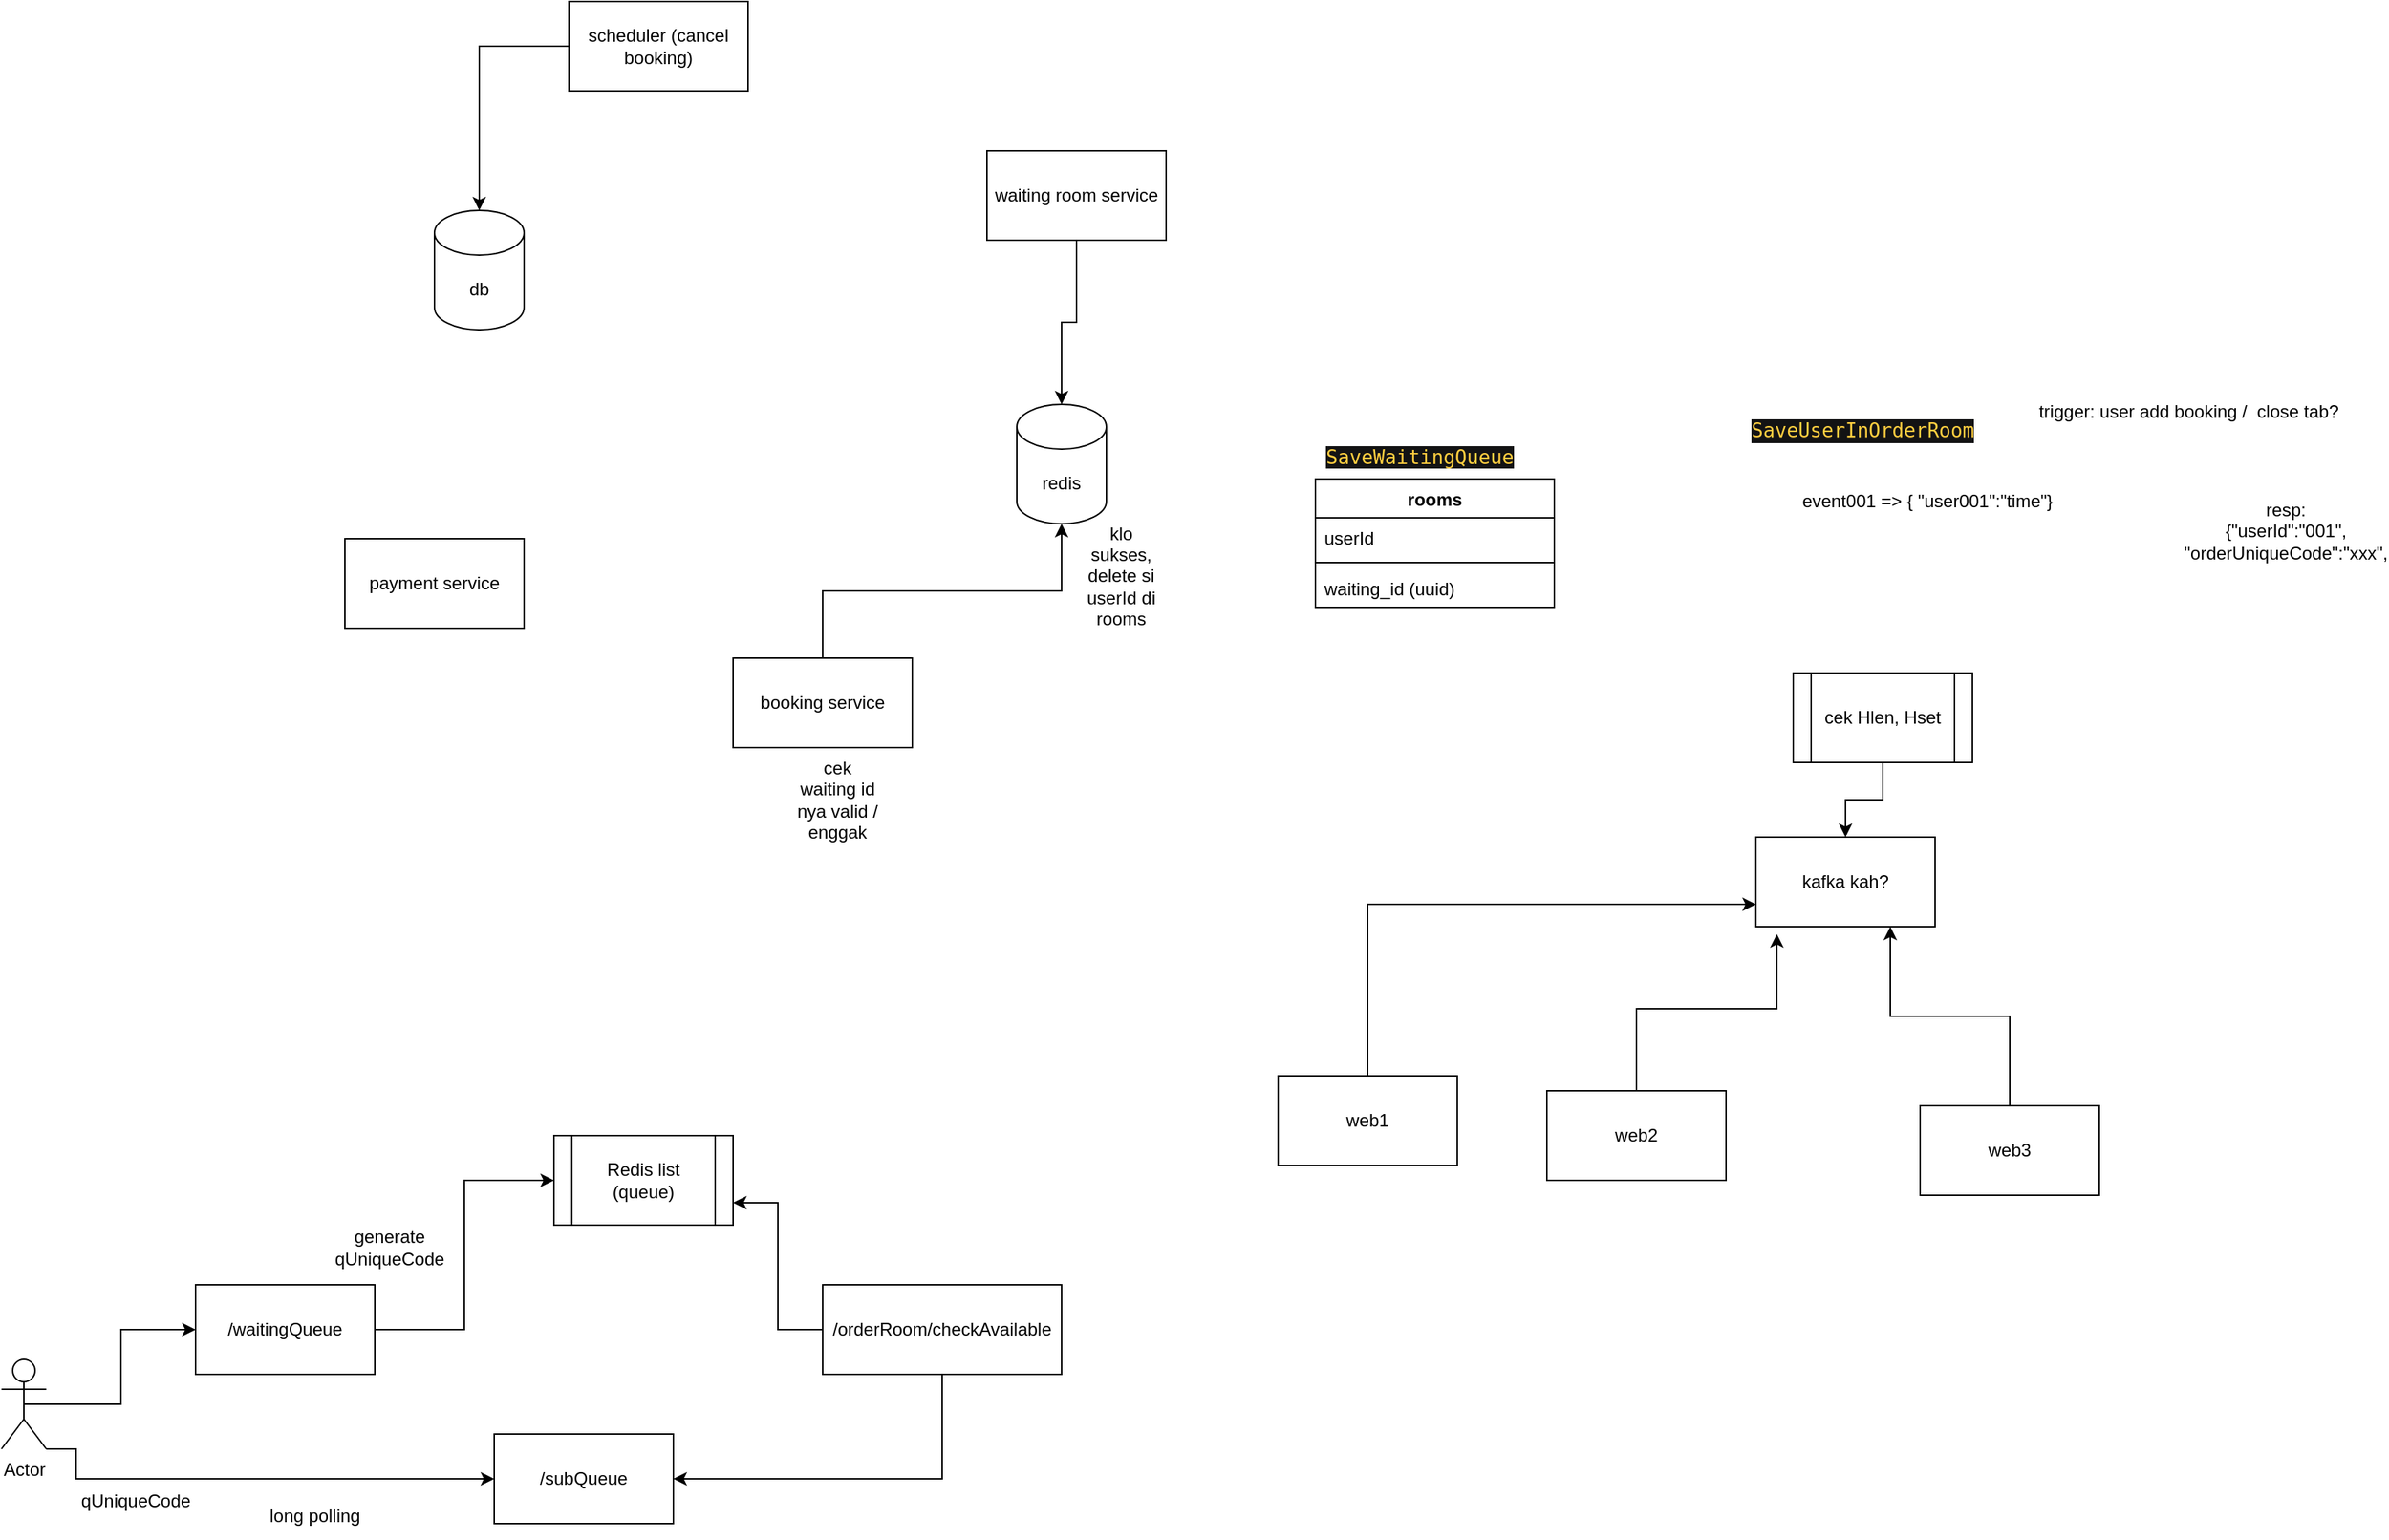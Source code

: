 <mxfile version="18.1.3" type="device" pages="2"><diagram id="BxUibJ2ZJof4ZaK7z48_" name="Page-1"><mxGraphModel dx="1839" dy="632" grid="1" gridSize="10" guides="1" tooltips="1" connect="1" arrows="1" fold="1" page="1" pageScale="1" pageWidth="850" pageHeight="1100" math="0" shadow="0"><root><mxCell id="0"/><mxCell id="1" parent="0"/><mxCell id="P17GNIuH-515ArLWgfYR-7" style="edgeStyle=orthogonalEdgeStyle;rounded=0;orthogonalLoop=1;jettySize=auto;html=1;exitX=0.5;exitY=0;exitDx=0;exitDy=0;entryX=0.5;entryY=1;entryDx=0;entryDy=0;entryPerimeter=0;" parent="1" source="d_bctEbLsGwTFBANhwkd-1" target="P17GNIuH-515ArLWgfYR-1" edge="1"><mxGeometry relative="1" as="geometry"/></mxCell><mxCell id="d_bctEbLsGwTFBANhwkd-1" value="booking service" style="rounded=0;whiteSpace=wrap;html=1;" parent="1" vertex="1"><mxGeometry x="360" y="540" width="120" height="60" as="geometry"/></mxCell><mxCell id="d_bctEbLsGwTFBANhwkd-2" value="db" style="shape=cylinder3;whiteSpace=wrap;html=1;boundedLbl=1;backgroundOutline=1;size=15;" parent="1" vertex="1"><mxGeometry x="160" y="240" width="60" height="80" as="geometry"/></mxCell><mxCell id="P17GNIuH-515ArLWgfYR-2" value="" style="edgeStyle=orthogonalEdgeStyle;rounded=0;orthogonalLoop=1;jettySize=auto;html=1;" parent="1" source="d_bctEbLsGwTFBANhwkd-3" target="P17GNIuH-515ArLWgfYR-1" edge="1"><mxGeometry relative="1" as="geometry"/></mxCell><mxCell id="d_bctEbLsGwTFBANhwkd-3" value="waiting room service" style="rounded=0;whiteSpace=wrap;html=1;" parent="1" vertex="1"><mxGeometry x="530" y="200" width="120" height="60" as="geometry"/></mxCell><mxCell id="d_bctEbLsGwTFBANhwkd-5" style="edgeStyle=orthogonalEdgeStyle;rounded=0;orthogonalLoop=1;jettySize=auto;html=1;exitX=0;exitY=0.5;exitDx=0;exitDy=0;" parent="1" source="d_bctEbLsGwTFBANhwkd-4" target="d_bctEbLsGwTFBANhwkd-2" edge="1"><mxGeometry relative="1" as="geometry"/></mxCell><mxCell id="d_bctEbLsGwTFBANhwkd-4" value="scheduler (cancel booking)" style="rounded=0;whiteSpace=wrap;html=1;" parent="1" vertex="1"><mxGeometry x="250" y="100" width="120" height="60" as="geometry"/></mxCell><mxCell id="d_bctEbLsGwTFBANhwkd-6" value="payment service" style="rounded=0;whiteSpace=wrap;html=1;" parent="1" vertex="1"><mxGeometry x="100" y="460" width="120" height="60" as="geometry"/></mxCell><mxCell id="P17GNIuH-515ArLWgfYR-1" value="redis" style="shape=cylinder3;whiteSpace=wrap;html=1;boundedLbl=1;backgroundOutline=1;size=15;" parent="1" vertex="1"><mxGeometry x="550" y="370" width="60" height="80" as="geometry"/></mxCell><mxCell id="P17GNIuH-515ArLWgfYR-3" value="rooms" style="swimlane;fontStyle=1;align=center;verticalAlign=top;childLayout=stackLayout;horizontal=1;startSize=26;horizontalStack=0;resizeParent=1;resizeParentMax=0;resizeLast=0;collapsible=1;marginBottom=0;" parent="1" vertex="1"><mxGeometry x="750" y="420" width="160" height="86" as="geometry"/></mxCell><mxCell id="P17GNIuH-515ArLWgfYR-4" value="userId" style="text;strokeColor=none;fillColor=none;align=left;verticalAlign=top;spacingLeft=4;spacingRight=4;overflow=hidden;rotatable=0;points=[[0,0.5],[1,0.5]];portConstraint=eastwest;" parent="P17GNIuH-515ArLWgfYR-3" vertex="1"><mxGeometry y="26" width="160" height="26" as="geometry"/></mxCell><mxCell id="P17GNIuH-515ArLWgfYR-5" value="" style="line;strokeWidth=1;fillColor=none;align=left;verticalAlign=middle;spacingTop=-1;spacingLeft=3;spacingRight=3;rotatable=0;labelPosition=right;points=[];portConstraint=eastwest;" parent="P17GNIuH-515ArLWgfYR-3" vertex="1"><mxGeometry y="52" width="160" height="8" as="geometry"/></mxCell><mxCell id="P17GNIuH-515ArLWgfYR-6" value="waiting_id (uuid)" style="text;strokeColor=none;fillColor=none;align=left;verticalAlign=top;spacingLeft=4;spacingRight=4;overflow=hidden;rotatable=0;points=[[0,0.5],[1,0.5]];portConstraint=eastwest;" parent="P17GNIuH-515ArLWgfYR-3" vertex="1"><mxGeometry y="60" width="160" height="26" as="geometry"/></mxCell><mxCell id="P17GNIuH-515ArLWgfYR-8" value="cek waiting id nya valid / enggak" style="text;html=1;strokeColor=none;fillColor=none;align=center;verticalAlign=middle;whiteSpace=wrap;rounded=0;" parent="1" vertex="1"><mxGeometry x="400" y="620" width="60" height="30" as="geometry"/></mxCell><mxCell id="P17GNIuH-515ArLWgfYR-9" value="klo sukses, delete si userId di rooms" style="text;html=1;strokeColor=none;fillColor=none;align=center;verticalAlign=middle;whiteSpace=wrap;rounded=0;" parent="1" vertex="1"><mxGeometry x="590" y="470" width="60" height="30" as="geometry"/></mxCell><mxCell id="P17GNIuH-515ArLWgfYR-10" value="&lt;pre style=&quot;background-color:#131314;color:#ebebeb;font-family:'JetBrains Mono',monospace;font-size:9.8pt;&quot;&gt;&lt;span style=&quot;color:#ffcf40;&quot;&gt;SaveWaitingQueue&lt;/span&gt;&lt;/pre&gt;" style="text;html=1;strokeColor=none;fillColor=none;align=center;verticalAlign=middle;whiteSpace=wrap;rounded=0;" parent="1" vertex="1"><mxGeometry x="760" y="390" width="120" height="30" as="geometry"/></mxCell><mxCell id="3sihTiulLOMGuL9m3-wy-1" value="&lt;pre style=&quot;background-color:#131314;color:#ebebeb;font-family:'JetBrains Mono',monospace;font-size:9.8pt;&quot;&gt;&lt;span style=&quot;color:#ffcf40;&quot;&gt;SaveUserInOrderRoom&lt;/span&gt;&lt;/pre&gt;" style="text;whiteSpace=wrap;html=1;" parent="1" vertex="1"><mxGeometry x="1040" y="360" width="170" height="60" as="geometry"/></mxCell><mxCell id="3sihTiulLOMGuL9m3-wy-2" value="event001 =&amp;gt; { &quot;user001&quot;:&quot;time&quot;}" style="text;html=1;strokeColor=none;fillColor=none;align=center;verticalAlign=middle;whiteSpace=wrap;rounded=0;" parent="1" vertex="1"><mxGeometry x="1070" y="420" width="180" height="30" as="geometry"/></mxCell><mxCell id="3sihTiulLOMGuL9m3-wy-3" value="trigger: user add booking /&amp;nbsp; close tab?" style="text;html=1;strokeColor=none;fillColor=none;align=center;verticalAlign=middle;whiteSpace=wrap;rounded=0;" parent="1" vertex="1"><mxGeometry x="1230" y="360" width="210" height="30" as="geometry"/></mxCell><mxCell id="3sihTiulLOMGuL9m3-wy-4" value="resp:&lt;br&gt;{&quot;userId&quot;:&quot;001&quot;,&lt;br&gt;&quot;orderUniqueCode&quot;:&quot;xxx&quot;,&lt;br&gt;" style="text;html=1;strokeColor=none;fillColor=none;align=center;verticalAlign=middle;whiteSpace=wrap;rounded=0;" parent="1" vertex="1"><mxGeometry x="1370" y="440" width="60" height="30" as="geometry"/></mxCell><mxCell id="3sihTiulLOMGuL9m3-wy-5" value="kafka kah?" style="rounded=0;whiteSpace=wrap;html=1;" parent="1" vertex="1"><mxGeometry x="1045" y="660" width="120" height="60" as="geometry"/></mxCell><mxCell id="3sihTiulLOMGuL9m3-wy-9" style="edgeStyle=orthogonalEdgeStyle;rounded=0;orthogonalLoop=1;jettySize=auto;html=1;exitX=0.5;exitY=0;exitDx=0;exitDy=0;entryX=0;entryY=0.75;entryDx=0;entryDy=0;" parent="1" source="3sihTiulLOMGuL9m3-wy-6" target="3sihTiulLOMGuL9m3-wy-5" edge="1"><mxGeometry relative="1" as="geometry"/></mxCell><mxCell id="3sihTiulLOMGuL9m3-wy-6" value="web1" style="rounded=0;whiteSpace=wrap;html=1;" parent="1" vertex="1"><mxGeometry x="725" y="820" width="120" height="60" as="geometry"/></mxCell><mxCell id="3sihTiulLOMGuL9m3-wy-10" style="edgeStyle=orthogonalEdgeStyle;rounded=0;orthogonalLoop=1;jettySize=auto;html=1;exitX=0.5;exitY=0;exitDx=0;exitDy=0;entryX=0.117;entryY=1.083;entryDx=0;entryDy=0;entryPerimeter=0;" parent="1" source="3sihTiulLOMGuL9m3-wy-7" target="3sihTiulLOMGuL9m3-wy-5" edge="1"><mxGeometry relative="1" as="geometry"/></mxCell><mxCell id="3sihTiulLOMGuL9m3-wy-7" value="web2" style="rounded=0;whiteSpace=wrap;html=1;" parent="1" vertex="1"><mxGeometry x="905" y="830" width="120" height="60" as="geometry"/></mxCell><mxCell id="3sihTiulLOMGuL9m3-wy-11" style="edgeStyle=orthogonalEdgeStyle;rounded=0;orthogonalLoop=1;jettySize=auto;html=1;exitX=0.5;exitY=0;exitDx=0;exitDy=0;entryX=0.75;entryY=1;entryDx=0;entryDy=0;" parent="1" source="3sihTiulLOMGuL9m3-wy-8" target="3sihTiulLOMGuL9m3-wy-5" edge="1"><mxGeometry relative="1" as="geometry"/></mxCell><mxCell id="3sihTiulLOMGuL9m3-wy-8" value="web3" style="rounded=0;whiteSpace=wrap;html=1;" parent="1" vertex="1"><mxGeometry x="1155" y="840" width="120" height="60" as="geometry"/></mxCell><mxCell id="3sihTiulLOMGuL9m3-wy-13" style="edgeStyle=orthogonalEdgeStyle;rounded=0;orthogonalLoop=1;jettySize=auto;html=1;exitX=0.5;exitY=1;exitDx=0;exitDy=0;" parent="1" source="3sihTiulLOMGuL9m3-wy-12" target="3sihTiulLOMGuL9m3-wy-5" edge="1"><mxGeometry relative="1" as="geometry"/></mxCell><mxCell id="3sihTiulLOMGuL9m3-wy-12" value="cek Hlen, Hset" style="shape=process;whiteSpace=wrap;html=1;backgroundOutline=1;" parent="1" vertex="1"><mxGeometry x="1070" y="550" width="120" height="60" as="geometry"/></mxCell><mxCell id="nYfTG6_NKEQ4hQthCqrZ-4" style="edgeStyle=orthogonalEdgeStyle;rounded=0;orthogonalLoop=1;jettySize=auto;html=1;exitX=1;exitY=0.5;exitDx=0;exitDy=0;entryX=0;entryY=0.5;entryDx=0;entryDy=0;" parent="1" source="nYfTG6_NKEQ4hQthCqrZ-1" target="nYfTG6_NKEQ4hQthCqrZ-3" edge="1"><mxGeometry relative="1" as="geometry"/></mxCell><mxCell id="nYfTG6_NKEQ4hQthCqrZ-1" value="/waitingQueue" style="rounded=0;whiteSpace=wrap;html=1;" parent="1" vertex="1"><mxGeometry y="960" width="120" height="60" as="geometry"/></mxCell><mxCell id="nYfTG6_NKEQ4hQthCqrZ-3" value="Redis list&lt;br&gt;(queue)" style="shape=process;whiteSpace=wrap;html=1;backgroundOutline=1;" parent="1" vertex="1"><mxGeometry x="240" y="860" width="120" height="60" as="geometry"/></mxCell><mxCell id="nYfTG6_NKEQ4hQthCqrZ-6" style="edgeStyle=orthogonalEdgeStyle;rounded=0;orthogonalLoop=1;jettySize=auto;html=1;entryX=1;entryY=0.75;entryDx=0;entryDy=0;" parent="1" source="nYfTG6_NKEQ4hQthCqrZ-5" target="nYfTG6_NKEQ4hQthCqrZ-3" edge="1"><mxGeometry relative="1" as="geometry"/></mxCell><mxCell id="nYfTG6_NKEQ4hQthCqrZ-11" style="edgeStyle=orthogonalEdgeStyle;rounded=0;orthogonalLoop=1;jettySize=auto;html=1;exitX=0.5;exitY=1;exitDx=0;exitDy=0;entryX=1;entryY=0.5;entryDx=0;entryDy=0;" parent="1" source="nYfTG6_NKEQ4hQthCqrZ-5" target="nYfTG6_NKEQ4hQthCqrZ-10" edge="1"><mxGeometry relative="1" as="geometry"/></mxCell><mxCell id="nYfTG6_NKEQ4hQthCqrZ-5" value="/orderRoom/checkAvailable" style="rounded=0;whiteSpace=wrap;html=1;" parent="1" vertex="1"><mxGeometry x="420" y="960" width="160" height="60" as="geometry"/></mxCell><mxCell id="nYfTG6_NKEQ4hQthCqrZ-8" style="edgeStyle=orthogonalEdgeStyle;rounded=0;orthogonalLoop=1;jettySize=auto;html=1;exitX=0.5;exitY=0.5;exitDx=0;exitDy=0;exitPerimeter=0;" parent="1" source="nYfTG6_NKEQ4hQthCqrZ-7" target="nYfTG6_NKEQ4hQthCqrZ-1" edge="1"><mxGeometry relative="1" as="geometry"/></mxCell><mxCell id="nYfTG6_NKEQ4hQthCqrZ-12" style="edgeStyle=orthogonalEdgeStyle;rounded=0;orthogonalLoop=1;jettySize=auto;html=1;exitX=1;exitY=1;exitDx=0;exitDy=0;exitPerimeter=0;" parent="1" source="nYfTG6_NKEQ4hQthCqrZ-7" target="nYfTG6_NKEQ4hQthCqrZ-10" edge="1"><mxGeometry relative="1" as="geometry"><Array as="points"><mxPoint x="-80" y="1070"/><mxPoint x="-80" y="1090"/></Array></mxGeometry></mxCell><mxCell id="nYfTG6_NKEQ4hQthCqrZ-7" value="Actor" style="shape=umlActor;verticalLabelPosition=bottom;verticalAlign=top;html=1;outlineConnect=0;" parent="1" vertex="1"><mxGeometry x="-130" y="1010" width="30" height="60" as="geometry"/></mxCell><mxCell id="nYfTG6_NKEQ4hQthCqrZ-10" value="/subQueue" style="rounded=0;whiteSpace=wrap;html=1;" parent="1" vertex="1"><mxGeometry x="200" y="1060" width="120" height="60" as="geometry"/></mxCell><mxCell id="nYfTG6_NKEQ4hQthCqrZ-13" value="generate qUniqueCode" style="text;html=1;strokeColor=none;fillColor=none;align=center;verticalAlign=middle;whiteSpace=wrap;rounded=0;" parent="1" vertex="1"><mxGeometry x="100" y="920" width="60" height="30" as="geometry"/></mxCell><mxCell id="nYfTG6_NKEQ4hQthCqrZ-14" value="qUniqueCode" style="text;html=1;strokeColor=none;fillColor=none;align=center;verticalAlign=middle;whiteSpace=wrap;rounded=0;" parent="1" vertex="1"><mxGeometry x="-70" y="1090" width="60" height="30" as="geometry"/></mxCell><mxCell id="nYfTG6_NKEQ4hQthCqrZ-15" value="long polling" style="text;html=1;strokeColor=none;fillColor=none;align=center;verticalAlign=middle;whiteSpace=wrap;rounded=0;" parent="1" vertex="1"><mxGeometry x="40" y="1100" width="80" height="30" as="geometry"/></mxCell></root></mxGraphModel></diagram><diagram id="ZW7Qiq68GuIp6KFbDqyk" name="react example"><mxGraphModel dx="1037" dy="664" grid="1" gridSize="10" guides="1" tooltips="1" connect="1" arrows="1" fold="1" page="1" pageScale="1" pageWidth="850" pageHeight="1100" math="0" shadow="0"><root><mxCell id="0"/><mxCell id="1" parent="0"/><mxCell id="31PfE7Dxz8cG4gxLzhN4-3" style="edgeStyle=orthogonalEdgeStyle;rounded=0;orthogonalLoop=1;jettySize=auto;html=1;exitX=0.25;exitY=1;exitDx=0;exitDy=0;" edge="1" parent="1" source="31PfE7Dxz8cG4gxLzhN4-1" target="31PfE7Dxz8cG4gxLzhN4-2"><mxGeometry relative="1" as="geometry"/></mxCell><mxCell id="31PfE7Dxz8cG4gxLzhN4-1" value="dashboard" style="rounded=0;whiteSpace=wrap;html=1;" vertex="1" parent="1"><mxGeometry x="360" y="310" width="120" height="60" as="geometry"/></mxCell><mxCell id="31PfE7Dxz8cG4gxLzhN4-2" value="&#10;&lt;div style=&quot;color: rgb(204, 204, 204); background-color: rgb(31, 31, 31); font-family: Consolas, &amp;quot;Courier New&amp;quot;, monospace; font-weight: normal; font-size: 14px; line-height: 19px;&quot;&gt;&lt;div&gt;&lt;span style=&quot;color: #4ec9b0;&quot;&gt;UserDashboard&lt;/span&gt;&lt;/div&gt;&lt;/div&gt;&#10;&#10;" style="rounded=0;whiteSpace=wrap;html=1;" vertex="1" parent="1"><mxGeometry x="260" y="470" width="120" height="60" as="geometry"/></mxCell></root></mxGraphModel></diagram></mxfile>